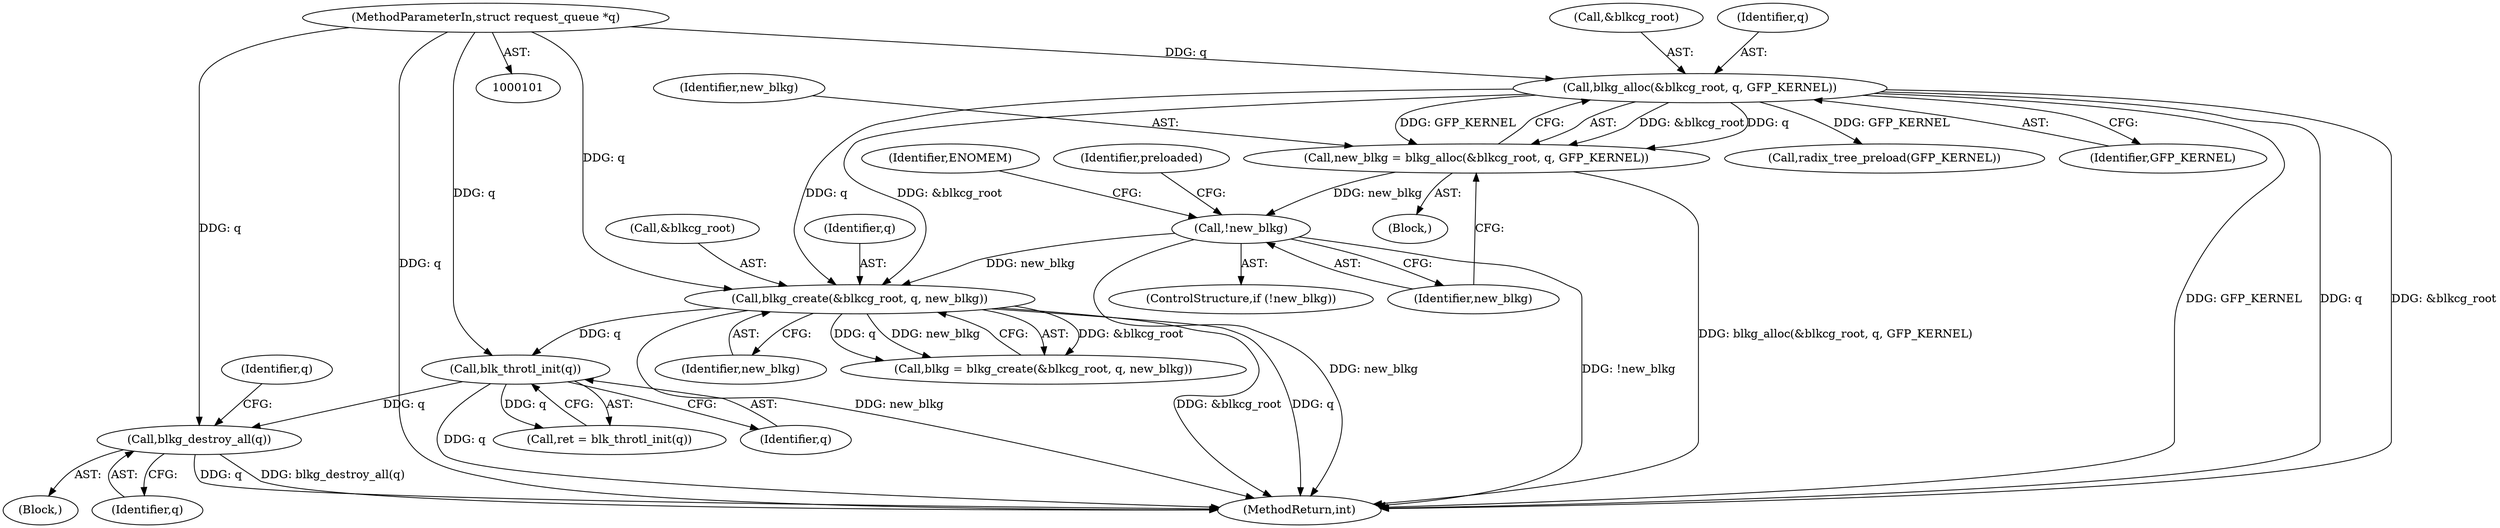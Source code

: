 digraph "0_linux_9b54d816e00425c3a517514e0d677bb3cec49258@pointer" {
"1000175" [label="(Call,blkg_destroy_all(q))"];
"1000166" [label="(Call,blk_throtl_init(q))"];
"1000133" [label="(Call,blkg_create(&blkcg_root, q, new_blkg))"];
"1000110" [label="(Call,blkg_alloc(&blkcg_root, q, GFP_KERNEL))"];
"1000102" [label="(MethodParameterIn,struct request_queue *q)"];
"1000116" [label="(Call,!new_blkg)"];
"1000108" [label="(Call,new_blkg = blkg_alloc(&blkcg_root, q, GFP_KERNEL))"];
"1000120" [label="(Identifier,ENOMEM)"];
"1000137" [label="(Identifier,new_blkg)"];
"1000109" [label="(Identifier,new_blkg)"];
"1000124" [label="(Call,radix_tree_preload(GFP_KERNEL))"];
"1000176" [label="(Identifier,q)"];
"1000102" [label="(MethodParameterIn,struct request_queue *q)"];
"1000167" [label="(Identifier,q)"];
"1000164" [label="(Call,ret = blk_throtl_init(q))"];
"1000122" [label="(Identifier,preloaded)"];
"1000175" [label="(Call,blkg_destroy_all(q))"];
"1000114" [label="(Identifier,GFP_KERNEL)"];
"1000170" [label="(Block,)"];
"1000115" [label="(ControlStructure,if (!new_blkg))"];
"1000136" [label="(Identifier,q)"];
"1000131" [label="(Call,blkg = blkg_create(&blkcg_root, q, new_blkg))"];
"1000166" [label="(Call,blk_throtl_init(q))"];
"1000116" [label="(Call,!new_blkg)"];
"1000133" [label="(Call,blkg_create(&blkcg_root, q, new_blkg))"];
"1000183" [label="(MethodReturn,int)"];
"1000179" [label="(Identifier,q)"];
"1000111" [label="(Call,&blkcg_root)"];
"1000134" [label="(Call,&blkcg_root)"];
"1000113" [label="(Identifier,q)"];
"1000108" [label="(Call,new_blkg = blkg_alloc(&blkcg_root, q, GFP_KERNEL))"];
"1000103" [label="(Block,)"];
"1000117" [label="(Identifier,new_blkg)"];
"1000110" [label="(Call,blkg_alloc(&blkcg_root, q, GFP_KERNEL))"];
"1000175" -> "1000170"  [label="AST: "];
"1000175" -> "1000176"  [label="CFG: "];
"1000176" -> "1000175"  [label="AST: "];
"1000179" -> "1000175"  [label="CFG: "];
"1000175" -> "1000183"  [label="DDG: q"];
"1000175" -> "1000183"  [label="DDG: blkg_destroy_all(q)"];
"1000166" -> "1000175"  [label="DDG: q"];
"1000102" -> "1000175"  [label="DDG: q"];
"1000166" -> "1000164"  [label="AST: "];
"1000166" -> "1000167"  [label="CFG: "];
"1000167" -> "1000166"  [label="AST: "];
"1000164" -> "1000166"  [label="CFG: "];
"1000166" -> "1000183"  [label="DDG: q"];
"1000166" -> "1000164"  [label="DDG: q"];
"1000133" -> "1000166"  [label="DDG: q"];
"1000102" -> "1000166"  [label="DDG: q"];
"1000133" -> "1000131"  [label="AST: "];
"1000133" -> "1000137"  [label="CFG: "];
"1000134" -> "1000133"  [label="AST: "];
"1000136" -> "1000133"  [label="AST: "];
"1000137" -> "1000133"  [label="AST: "];
"1000131" -> "1000133"  [label="CFG: "];
"1000133" -> "1000183"  [label="DDG: &blkcg_root"];
"1000133" -> "1000183"  [label="DDG: q"];
"1000133" -> "1000183"  [label="DDG: new_blkg"];
"1000133" -> "1000131"  [label="DDG: &blkcg_root"];
"1000133" -> "1000131"  [label="DDG: q"];
"1000133" -> "1000131"  [label="DDG: new_blkg"];
"1000110" -> "1000133"  [label="DDG: &blkcg_root"];
"1000110" -> "1000133"  [label="DDG: q"];
"1000102" -> "1000133"  [label="DDG: q"];
"1000116" -> "1000133"  [label="DDG: new_blkg"];
"1000110" -> "1000108"  [label="AST: "];
"1000110" -> "1000114"  [label="CFG: "];
"1000111" -> "1000110"  [label="AST: "];
"1000113" -> "1000110"  [label="AST: "];
"1000114" -> "1000110"  [label="AST: "];
"1000108" -> "1000110"  [label="CFG: "];
"1000110" -> "1000183"  [label="DDG: GFP_KERNEL"];
"1000110" -> "1000183"  [label="DDG: q"];
"1000110" -> "1000183"  [label="DDG: &blkcg_root"];
"1000110" -> "1000108"  [label="DDG: &blkcg_root"];
"1000110" -> "1000108"  [label="DDG: q"];
"1000110" -> "1000108"  [label="DDG: GFP_KERNEL"];
"1000102" -> "1000110"  [label="DDG: q"];
"1000110" -> "1000124"  [label="DDG: GFP_KERNEL"];
"1000102" -> "1000101"  [label="AST: "];
"1000102" -> "1000183"  [label="DDG: q"];
"1000116" -> "1000115"  [label="AST: "];
"1000116" -> "1000117"  [label="CFG: "];
"1000117" -> "1000116"  [label="AST: "];
"1000120" -> "1000116"  [label="CFG: "];
"1000122" -> "1000116"  [label="CFG: "];
"1000116" -> "1000183"  [label="DDG: new_blkg"];
"1000116" -> "1000183"  [label="DDG: !new_blkg"];
"1000108" -> "1000116"  [label="DDG: new_blkg"];
"1000108" -> "1000103"  [label="AST: "];
"1000109" -> "1000108"  [label="AST: "];
"1000117" -> "1000108"  [label="CFG: "];
"1000108" -> "1000183"  [label="DDG: blkg_alloc(&blkcg_root, q, GFP_KERNEL)"];
}
